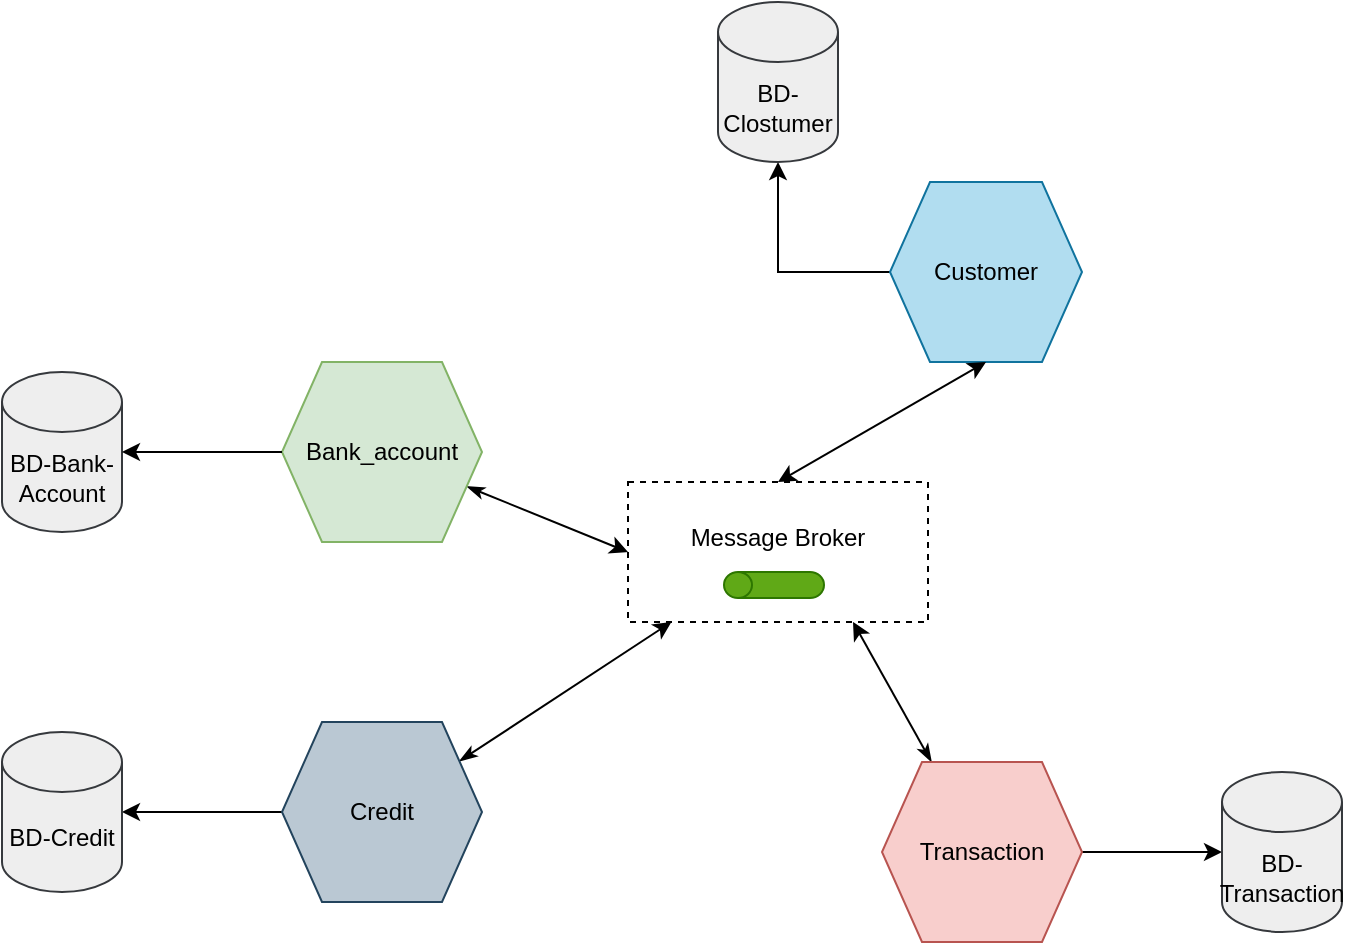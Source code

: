 <mxfile version="14.6.13" type="device"><diagram id="yZtX1QRVjAb7abFxPJdP" name="Página-1"><mxGraphModel dx="1422" dy="832" grid="1" gridSize="10" guides="1" tooltips="1" connect="1" arrows="1" fold="1" page="1" pageScale="1" pageWidth="827" pageHeight="1169" math="0" shadow="0"><root><mxCell id="0"/><mxCell id="1" parent="0"/><mxCell id="j0plJc6otnokZECEe83x-15" style="edgeStyle=orthogonalEdgeStyle;rounded=0;orthogonalLoop=1;jettySize=auto;html=1;" parent="1" source="j0plJc6otnokZECEe83x-1" target="j0plJc6otnokZECEe83x-2" edge="1"><mxGeometry relative="1" as="geometry"/></mxCell><mxCell id="j0plJc6otnokZECEe83x-1" value="Customer" style="shape=hexagon;perimeter=hexagonPerimeter2;whiteSpace=wrap;html=1;fixedSize=1;fillColor=#b1ddf0;strokeColor=#10739e;" parent="1" vertex="1"><mxGeometry x="524" y="230" width="96" height="90" as="geometry"/></mxCell><mxCell id="j0plJc6otnokZECEe83x-2" value="BD-Clostumer" style="shape=cylinder3;whiteSpace=wrap;html=1;boundedLbl=1;backgroundOutline=1;size=15;fillColor=#eeeeee;strokeColor=#36393d;" parent="1" vertex="1"><mxGeometry x="438" y="140" width="60" height="80" as="geometry"/></mxCell><mxCell id="lLYrorZKHGQk_Icec1E5-13" style="rounded=0;orthogonalLoop=1;jettySize=auto;html=1;entryX=0;entryY=0.5;entryDx=0;entryDy=0;startArrow=classicThin;startFill=1;" edge="1" parent="1" source="j0plJc6otnokZECEe83x-6" target="lLYrorZKHGQk_Icec1E5-8"><mxGeometry relative="1" as="geometry"/></mxCell><mxCell id="j0plJc6otnokZECEe83x-6" value="Bank_account" style="shape=hexagon;perimeter=hexagonPerimeter2;whiteSpace=wrap;html=1;fixedSize=1;fillColor=#d5e8d4;strokeColor=#82b366;" parent="1" vertex="1"><mxGeometry x="220" y="320" width="100" height="90" as="geometry"/></mxCell><mxCell id="j0plJc6otnokZECEe83x-7" value="BD-Bank-Account" style="shape=cylinder3;whiteSpace=wrap;html=1;boundedLbl=1;backgroundOutline=1;size=15;fillColor=#eeeeee;strokeColor=#36393d;" parent="1" vertex="1"><mxGeometry x="80" y="325" width="60" height="80" as="geometry"/></mxCell><mxCell id="j0plJc6otnokZECEe83x-13" style="edgeStyle=orthogonalEdgeStyle;rounded=0;orthogonalLoop=1;jettySize=auto;html=1;" parent="1" source="j0plJc6otnokZECEe83x-8" target="j0plJc6otnokZECEe83x-9" edge="1"><mxGeometry relative="1" as="geometry"/></mxCell><mxCell id="lLYrorZKHGQk_Icec1E5-14" style="edgeStyle=none;rounded=0;orthogonalLoop=1;jettySize=auto;html=1;startArrow=classicThin;startFill=1;" edge="1" parent="1" source="j0plJc6otnokZECEe83x-8" target="lLYrorZKHGQk_Icec1E5-8"><mxGeometry relative="1" as="geometry"/></mxCell><mxCell id="j0plJc6otnokZECEe83x-8" value="Credit" style="shape=hexagon;perimeter=hexagonPerimeter2;whiteSpace=wrap;html=1;fixedSize=1;fillColor=#bac8d3;strokeColor=#23445d;" parent="1" vertex="1"><mxGeometry x="220" y="500" width="100" height="90" as="geometry"/></mxCell><mxCell id="j0plJc6otnokZECEe83x-9" value="BD-Credit" style="shape=cylinder3;whiteSpace=wrap;html=1;boundedLbl=1;backgroundOutline=1;size=15;fillColor=#eeeeee;strokeColor=#36393d;" parent="1" vertex="1"><mxGeometry x="80" y="505" width="60" height="80" as="geometry"/></mxCell><mxCell id="j0plJc6otnokZECEe83x-14" style="edgeStyle=orthogonalEdgeStyle;rounded=0;orthogonalLoop=1;jettySize=auto;html=1;entryX=0;entryY=0.5;entryDx=0;entryDy=0;entryPerimeter=0;" parent="1" source="j0plJc6otnokZECEe83x-10" target="j0plJc6otnokZECEe83x-11" edge="1"><mxGeometry relative="1" as="geometry"/></mxCell><mxCell id="lLYrorZKHGQk_Icec1E5-15" style="edgeStyle=none;rounded=0;orthogonalLoop=1;jettySize=auto;html=1;entryX=0.75;entryY=1;entryDx=0;entryDy=0;startArrow=classicThin;startFill=1;" edge="1" parent="1" source="j0plJc6otnokZECEe83x-10" target="lLYrorZKHGQk_Icec1E5-8"><mxGeometry relative="1" as="geometry"/></mxCell><mxCell id="j0plJc6otnokZECEe83x-10" value="Transaction" style="shape=hexagon;perimeter=hexagonPerimeter2;whiteSpace=wrap;html=1;fixedSize=1;fillColor=#f8cecc;strokeColor=#b85450;" parent="1" vertex="1"><mxGeometry x="520" y="520" width="100" height="90" as="geometry"/></mxCell><mxCell id="j0plJc6otnokZECEe83x-11" value="BD-Transaction" style="shape=cylinder3;whiteSpace=wrap;html=1;boundedLbl=1;backgroundOutline=1;size=15;fillColor=#eeeeee;strokeColor=#36393d;" parent="1" vertex="1"><mxGeometry x="690" y="525" width="60" height="80" as="geometry"/></mxCell><mxCell id="j0plJc6otnokZECEe83x-12" value="" style="endArrow=classic;html=1;entryX=1;entryY=0.5;entryDx=0;entryDy=0;entryPerimeter=0;exitX=0;exitY=0.5;exitDx=0;exitDy=0;" parent="1" source="j0plJc6otnokZECEe83x-6" target="j0plJc6otnokZECEe83x-7" edge="1"><mxGeometry width="50" height="50" relative="1" as="geometry"><mxPoint x="280" y="415" as="sourcePoint"/><mxPoint x="330" y="365" as="targetPoint"/></mxGeometry></mxCell><mxCell id="lLYrorZKHGQk_Icec1E5-12" value="" style="endArrow=classic;startArrow=classic;html=1;exitX=0.5;exitY=1;exitDx=0;exitDy=0;entryX=0.5;entryY=0;entryDx=0;entryDy=0;" edge="1" parent="1" source="j0plJc6otnokZECEe83x-1" target="lLYrorZKHGQk_Icec1E5-8"><mxGeometry width="50" height="50" relative="1" as="geometry"><mxPoint x="460" y="290" as="sourcePoint"/><mxPoint x="510" y="240" as="targetPoint"/></mxGeometry></mxCell><mxCell id="lLYrorZKHGQk_Icec1E5-18" value="" style="group" vertex="1" connectable="0" parent="1"><mxGeometry x="393" y="380" width="150" height="70" as="geometry"/></mxCell><mxCell id="lLYrorZKHGQk_Icec1E5-8" value="Message Broker&lt;br&gt;&lt;br&gt;" style="rounded=0;whiteSpace=wrap;html=1;dashed=1;" vertex="1" parent="lLYrorZKHGQk_Icec1E5-18"><mxGeometry width="150" height="70" as="geometry"/></mxCell><mxCell id="lLYrorZKHGQk_Icec1E5-10" value="" style="shape=cylinder3;whiteSpace=wrap;html=1;boundedLbl=1;backgroundOutline=1;size=7;rotation=-90;fillColor=#60a917;strokeColor=#2D7600;fontColor=#ffffff;" vertex="1" parent="lLYrorZKHGQk_Icec1E5-18"><mxGeometry x="66.5" y="26.5" width="13" height="50" as="geometry"/></mxCell></root></mxGraphModel></diagram></mxfile>